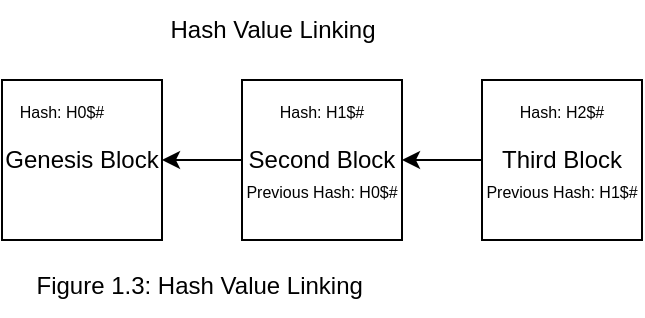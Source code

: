 <mxfile version="28.0.7">
  <diagram name="Page-1" id="zCuY4krLsXYyg7OU4vAU">
    <mxGraphModel dx="635" dy="266" grid="1" gridSize="10" guides="1" tooltips="1" connect="1" arrows="1" fold="1" page="1" pageScale="1" pageWidth="850" pageHeight="1100" math="0" shadow="0">
      <root>
        <mxCell id="0" />
        <mxCell id="1" parent="0" />
        <mxCell id="hWEYefz2tOlFxl5bTSBC-5" style="edgeStyle=orthogonalEdgeStyle;rounded=0;orthogonalLoop=1;jettySize=auto;html=1;entryX=1;entryY=0.5;entryDx=0;entryDy=0;" edge="1" parent="1" source="hWEYefz2tOlFxl5bTSBC-1" target="hWEYefz2tOlFxl5bTSBC-2">
          <mxGeometry relative="1" as="geometry" />
        </mxCell>
        <mxCell id="hWEYefz2tOlFxl5bTSBC-1" value="Third Block" style="whiteSpace=wrap;html=1;aspect=fixed;" vertex="1" parent="1">
          <mxGeometry x="360" y="280" width="80" height="80" as="geometry" />
        </mxCell>
        <mxCell id="hWEYefz2tOlFxl5bTSBC-4" style="edgeStyle=orthogonalEdgeStyle;rounded=0;orthogonalLoop=1;jettySize=auto;html=1;entryX=1;entryY=0.5;entryDx=0;entryDy=0;" edge="1" parent="1" source="hWEYefz2tOlFxl5bTSBC-2" target="hWEYefz2tOlFxl5bTSBC-3">
          <mxGeometry relative="1" as="geometry" />
        </mxCell>
        <mxCell id="hWEYefz2tOlFxl5bTSBC-2" value="Second Block" style="whiteSpace=wrap;html=1;aspect=fixed;" vertex="1" parent="1">
          <mxGeometry x="240" y="280" width="80" height="80" as="geometry" />
        </mxCell>
        <mxCell id="hWEYefz2tOlFxl5bTSBC-3" value="Genesis Block" style="whiteSpace=wrap;html=1;aspect=fixed;" vertex="1" parent="1">
          <mxGeometry x="120" y="280" width="80" height="80" as="geometry" />
        </mxCell>
        <mxCell id="hWEYefz2tOlFxl5bTSBC-6" value="&lt;font style=&quot;font-size: 8px;&quot;&gt;Hash: H0$#&lt;/font&gt;" style="text;html=1;align=center;verticalAlign=middle;whiteSpace=wrap;rounded=0;" vertex="1" parent="1">
          <mxGeometry x="120" y="280" width="60" height="30" as="geometry" />
        </mxCell>
        <mxCell id="hWEYefz2tOlFxl5bTSBC-7" value="&lt;font style=&quot;font-size: 8px;&quot;&gt;Previous Hash:&amp;nbsp;&lt;/font&gt;&lt;span style=&quot;font-size: 8px;&quot;&gt;H0$#&lt;/span&gt;" style="text;html=1;align=center;verticalAlign=middle;whiteSpace=wrap;rounded=0;" vertex="1" parent="1">
          <mxGeometry x="240" y="320" width="80" height="30" as="geometry" />
        </mxCell>
        <mxCell id="hWEYefz2tOlFxl5bTSBC-8" value="&lt;font style=&quot;font-size: 8px;&quot;&gt;Hash:&amp;nbsp;&lt;/font&gt;&lt;span style=&quot;font-size: 8px;&quot;&gt;H1$#&lt;/span&gt;" style="text;html=1;align=center;verticalAlign=middle;whiteSpace=wrap;rounded=0;" vertex="1" parent="1">
          <mxGeometry x="240" y="280" width="80" height="30" as="geometry" />
        </mxCell>
        <mxCell id="hWEYefz2tOlFxl5bTSBC-9" value="&lt;font style=&quot;font-size: 8px;&quot;&gt;Hash:&amp;nbsp;&lt;/font&gt;&lt;span style=&quot;font-size: 8px;&quot;&gt;H2$#&lt;/span&gt;" style="text;html=1;align=center;verticalAlign=middle;whiteSpace=wrap;rounded=0;" vertex="1" parent="1">
          <mxGeometry x="360" y="280" width="80" height="30" as="geometry" />
        </mxCell>
        <mxCell id="hWEYefz2tOlFxl5bTSBC-10" value="&lt;font style=&quot;font-size: 8px;&quot;&gt;Previous Hash:&amp;nbsp;&lt;/font&gt;&lt;span style=&quot;font-size: 8px;&quot;&gt;H1$#&lt;/span&gt;" style="text;html=1;align=center;verticalAlign=middle;whiteSpace=wrap;rounded=0;" vertex="1" parent="1">
          <mxGeometry x="360" y="320" width="80" height="30" as="geometry" />
        </mxCell>
        <mxCell id="hWEYefz2tOlFxl5bTSBC-11" value="Hash Value Linking" style="text;html=1;align=center;verticalAlign=middle;resizable=0;points=[];autosize=1;strokeColor=none;fillColor=none;" vertex="1" parent="1">
          <mxGeometry x="190" y="240" width="130" height="30" as="geometry" />
        </mxCell>
        <mxCell id="hWEYefz2tOlFxl5bTSBC-12" value="Figure 1.3: Hash Value Linking&amp;nbsp;" style="text;html=1;align=center;verticalAlign=middle;resizable=0;points=[];autosize=1;strokeColor=none;fillColor=none;" vertex="1" parent="1">
          <mxGeometry x="125" y="368" width="190" height="30" as="geometry" />
        </mxCell>
      </root>
    </mxGraphModel>
  </diagram>
</mxfile>
